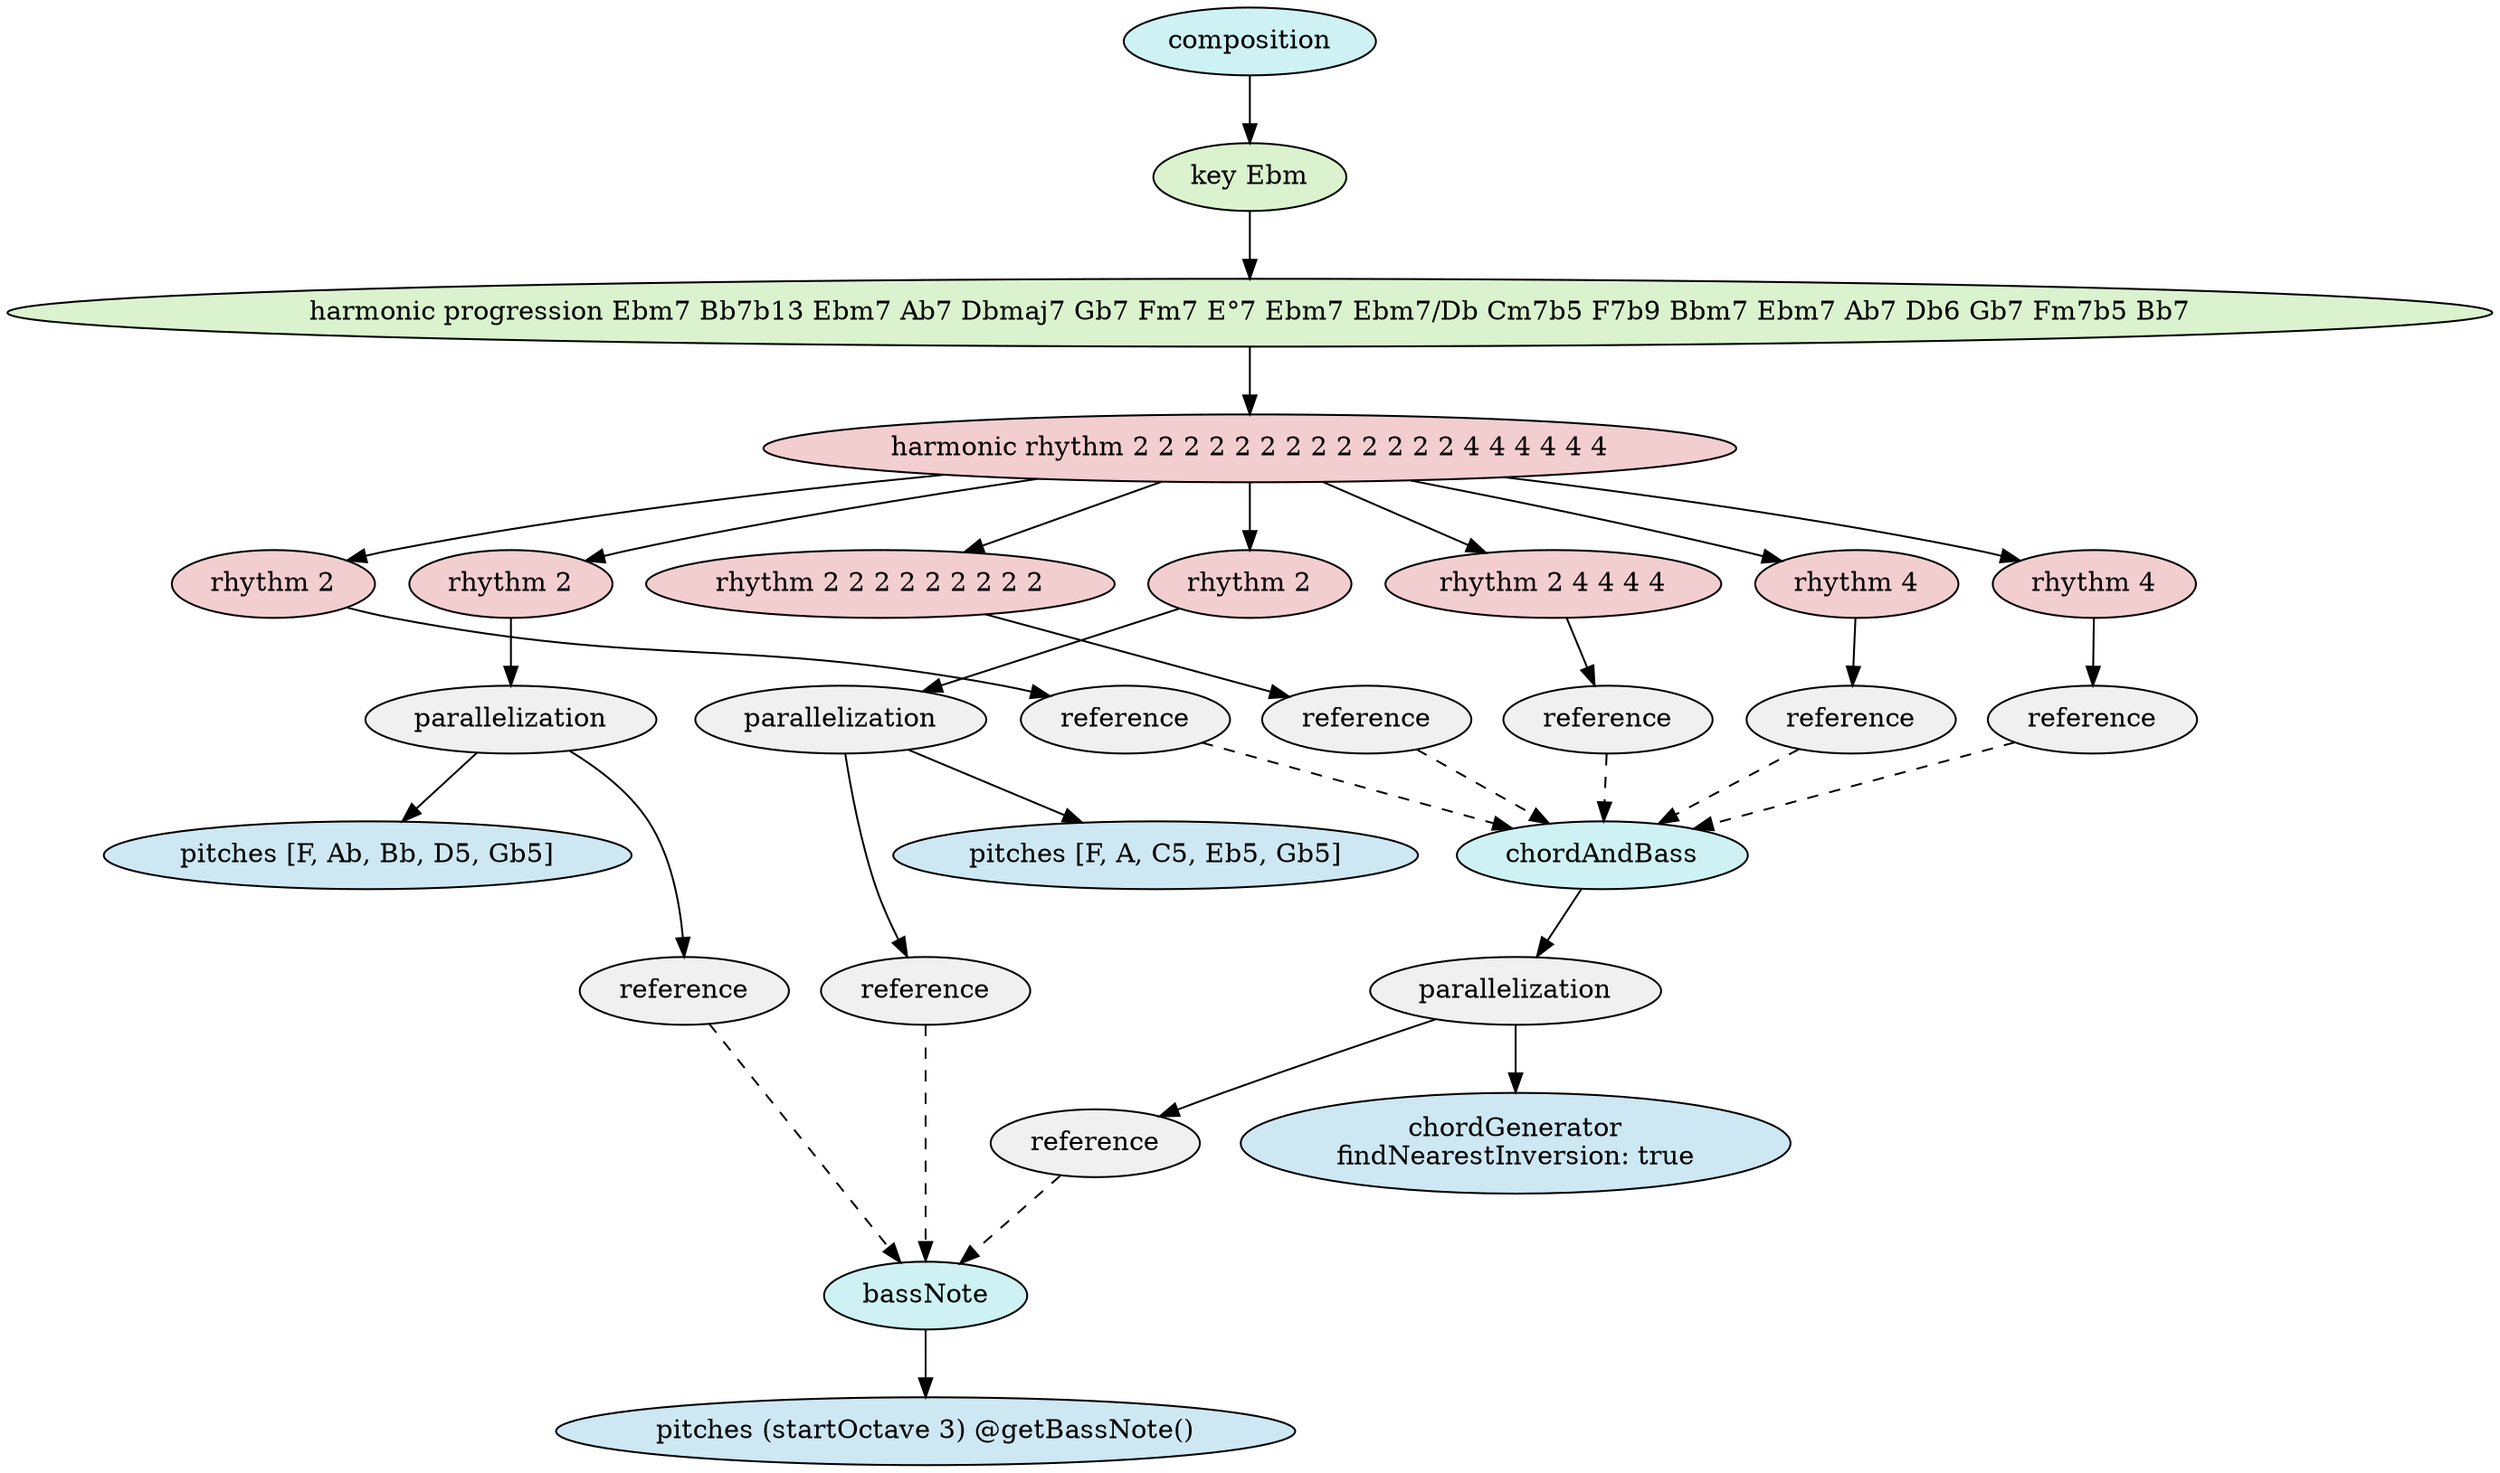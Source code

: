 digraph compositionModel {
    graph [ordering="out"];
    n0 [fillcolor="#cef2f3",style="filled",label="composition"];
    n1 [fillcolor="#daf3ce",style="filled",label="key Ebm"];
    n0 -> n1;
    n2 [fillcolor="#daf3ce",style="filled",label="harmonic progression Ebm7 Bb7b13 Ebm7 Ab7 Dbmaj7 Gb7 Fm7 E°7 Ebm7 Ebm7/Db Cm7b5 F7b9 Bbm7 Ebm7 Ab7 Db6 Gb7 Fm7b5 Bb7"];
    n1 -> n2;
    n3 [fillcolor="#f3ced0",style="filled",label="harmonic rhythm 2 2 2 2 2 2 2 2 2 2 2 2 2 4 4 4 4 4 4"];
    n2 -> n3;
    n4 [fillcolor="#f3ced0",style="filled",label="rhythm 2"];
    n3 -> n4;
    n5 [fillcolor="#f0f0f0",style="filled",label="reference"];
    n4 -> n5;
    n6 [fillcolor="#f3ced0",style="filled",label="rhythm 2"];
    n3 -> n6;
    n7 [fillcolor="#f0f0f0",style="filled",label="parallelization"];
    n6 -> n7;
    n8 [fillcolor="#cee8f3",style="filled",label="pitches [F, Ab, Bb, D5, Gb5]"];
    n7 -> n8;
    n9 [fillcolor="#f0f0f0",style="filled",label="reference"];
    n7 -> n9;
    n10 [fillcolor="#f3ced0",style="filled",label="rhythm 2 2 2 2 2 2 2 2 2"];
    n3 -> n10;
    n11 [fillcolor="#f0f0f0",style="filled",label="reference"];
    n10 -> n11;
    n12 [fillcolor="#f3ced0",style="filled",label="rhythm 2"];
    n3 -> n12;
    n13 [fillcolor="#f0f0f0",style="filled",label="parallelization"];
    n12 -> n13;
    n14 [fillcolor="#cee8f3",style="filled",label="pitches [F, A, C5, Eb5, Gb5]"];
    n13 -> n14;
    n15 [fillcolor="#f0f0f0",style="filled",label="reference"];
    n13 -> n15;
    n16 [fillcolor="#f3ced0",style="filled",label="rhythm 2 4 4 4 4"];
    n3 -> n16;
    n17 [fillcolor="#f0f0f0",style="filled",label="reference"];
    n16 -> n17;
    n18 [fillcolor="#f3ced0",style="filled",label="rhythm 4"];
    n3 -> n18;
    n19 [fillcolor="#f0f0f0",style="filled",label="reference"];
    n18 -> n19;
    n20 [fillcolor="#f3ced0",style="filled",label="rhythm 4"];
    n3 -> n20;
    n21 [fillcolor="#f0f0f0",style="filled",label="reference"];
    n20 -> n21;
    n22 [fillcolor="#cef2f3",style="filled",label="chordAndBass"];
    n23 [fillcolor="#f0f0f0",style="filled",label="parallelization"];
    n22 -> n23;
    n24 [fillcolor="#cee8f3",style="filled",label="chordGenerator
findNearestInversion: true"];
    n23 -> n24;
    n25 [fillcolor="#f0f0f0",style="filled",label="reference"];
    n23 -> n25;
    n26 [fillcolor="#cef2f3",style="filled",label="bassNote"];
    n27 [fillcolor="#cee8f3",style="filled",label="pitches (startOctave 3) @getBassNote()"];
    n26 -> n27;
    n5 -> n22 [style="dashed"];
    n9 -> n26 [style="dashed"];
    n11 -> n22 [style="dashed"];
    n15 -> n26 [style="dashed"];
    n17 -> n22 [style="dashed"];
    n19 -> n22 [style="dashed"];
    n21 -> n22 [style="dashed"];
    n25 -> n26 [style="dashed"];
}